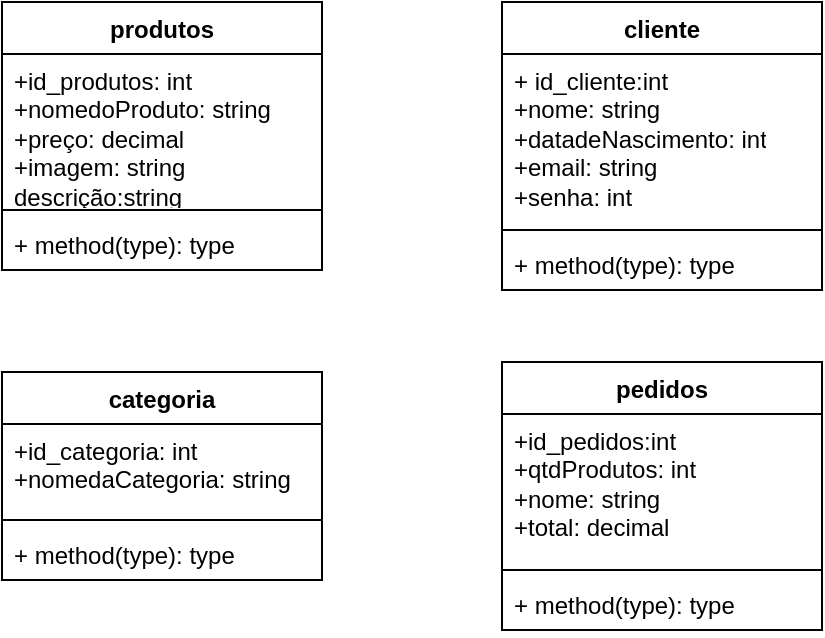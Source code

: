 <mxfile version="21.6.9" type="device">
  <diagram name="Página-1" id="agcHLrstp07twNOUWzsi">
    <mxGraphModel dx="1050" dy="574" grid="1" gridSize="10" guides="1" tooltips="1" connect="1" arrows="1" fold="1" page="1" pageScale="1" pageWidth="827" pageHeight="1169" math="0" shadow="0">
      <root>
        <mxCell id="0" />
        <mxCell id="1" parent="0" />
        <mxCell id="mpIWelpvEX5-FY-9SVdU-1" value="cliente" style="swimlane;fontStyle=1;align=center;verticalAlign=top;childLayout=stackLayout;horizontal=1;startSize=26;horizontalStack=0;resizeParent=1;resizeParentMax=0;resizeLast=0;collapsible=1;marginBottom=0;whiteSpace=wrap;html=1;" vertex="1" parent="1">
          <mxGeometry x="330" y="260" width="160" height="144" as="geometry" />
        </mxCell>
        <mxCell id="mpIWelpvEX5-FY-9SVdU-2" value="+ id_cliente:int&lt;br&gt;+nome: string&lt;br&gt;+datadeNascimento: int&lt;br&gt;+email: string&lt;br&gt;+senha: int&lt;br&gt;" style="text;strokeColor=none;fillColor=none;align=left;verticalAlign=top;spacingLeft=4;spacingRight=4;overflow=hidden;rotatable=0;points=[[0,0.5],[1,0.5]];portConstraint=eastwest;whiteSpace=wrap;html=1;" vertex="1" parent="mpIWelpvEX5-FY-9SVdU-1">
          <mxGeometry y="26" width="160" height="84" as="geometry" />
        </mxCell>
        <mxCell id="mpIWelpvEX5-FY-9SVdU-3" value="" style="line;strokeWidth=1;fillColor=none;align=left;verticalAlign=middle;spacingTop=-1;spacingLeft=3;spacingRight=3;rotatable=0;labelPosition=right;points=[];portConstraint=eastwest;strokeColor=inherit;" vertex="1" parent="mpIWelpvEX5-FY-9SVdU-1">
          <mxGeometry y="110" width="160" height="8" as="geometry" />
        </mxCell>
        <mxCell id="mpIWelpvEX5-FY-9SVdU-4" value="+ method(type): type" style="text;strokeColor=none;fillColor=none;align=left;verticalAlign=top;spacingLeft=4;spacingRight=4;overflow=hidden;rotatable=0;points=[[0,0.5],[1,0.5]];portConstraint=eastwest;whiteSpace=wrap;html=1;" vertex="1" parent="mpIWelpvEX5-FY-9SVdU-1">
          <mxGeometry y="118" width="160" height="26" as="geometry" />
        </mxCell>
        <mxCell id="mpIWelpvEX5-FY-9SVdU-5" value="produtos" style="swimlane;fontStyle=1;align=center;verticalAlign=top;childLayout=stackLayout;horizontal=1;startSize=26;horizontalStack=0;resizeParent=1;resizeParentMax=0;resizeLast=0;collapsible=1;marginBottom=0;whiteSpace=wrap;html=1;" vertex="1" parent="1">
          <mxGeometry x="80" y="260" width="160" height="134" as="geometry" />
        </mxCell>
        <mxCell id="mpIWelpvEX5-FY-9SVdU-6" value="+id_produtos: int&lt;br&gt;+nomedoProduto: string&lt;br&gt;+preço: decimal&lt;br&gt;+imagem: string&lt;br&gt;descrição:string" style="text;strokeColor=none;fillColor=none;align=left;verticalAlign=top;spacingLeft=4;spacingRight=4;overflow=hidden;rotatable=0;points=[[0,0.5],[1,0.5]];portConstraint=eastwest;whiteSpace=wrap;html=1;" vertex="1" parent="mpIWelpvEX5-FY-9SVdU-5">
          <mxGeometry y="26" width="160" height="74" as="geometry" />
        </mxCell>
        <mxCell id="mpIWelpvEX5-FY-9SVdU-7" value="" style="line;strokeWidth=1;fillColor=none;align=left;verticalAlign=middle;spacingTop=-1;spacingLeft=3;spacingRight=3;rotatable=0;labelPosition=right;points=[];portConstraint=eastwest;strokeColor=inherit;" vertex="1" parent="mpIWelpvEX5-FY-9SVdU-5">
          <mxGeometry y="100" width="160" height="8" as="geometry" />
        </mxCell>
        <mxCell id="mpIWelpvEX5-FY-9SVdU-8" value="+ method(type): type" style="text;strokeColor=none;fillColor=none;align=left;verticalAlign=top;spacingLeft=4;spacingRight=4;overflow=hidden;rotatable=0;points=[[0,0.5],[1,0.5]];portConstraint=eastwest;whiteSpace=wrap;html=1;" vertex="1" parent="mpIWelpvEX5-FY-9SVdU-5">
          <mxGeometry y="108" width="160" height="26" as="geometry" />
        </mxCell>
        <mxCell id="mpIWelpvEX5-FY-9SVdU-9" value="pedidos" style="swimlane;fontStyle=1;align=center;verticalAlign=top;childLayout=stackLayout;horizontal=1;startSize=26;horizontalStack=0;resizeParent=1;resizeParentMax=0;resizeLast=0;collapsible=1;marginBottom=0;whiteSpace=wrap;html=1;" vertex="1" parent="1">
          <mxGeometry x="330" y="440" width="160" height="134" as="geometry" />
        </mxCell>
        <mxCell id="mpIWelpvEX5-FY-9SVdU-10" value="+id_pedidos:int&lt;br&gt;+qtdProdutos: int&lt;br&gt;+nome: string&lt;br&gt;+total: decimal" style="text;strokeColor=none;fillColor=none;align=left;verticalAlign=top;spacingLeft=4;spacingRight=4;overflow=hidden;rotatable=0;points=[[0,0.5],[1,0.5]];portConstraint=eastwest;whiteSpace=wrap;html=1;" vertex="1" parent="mpIWelpvEX5-FY-9SVdU-9">
          <mxGeometry y="26" width="160" height="74" as="geometry" />
        </mxCell>
        <mxCell id="mpIWelpvEX5-FY-9SVdU-11" value="" style="line;strokeWidth=1;fillColor=none;align=left;verticalAlign=middle;spacingTop=-1;spacingLeft=3;spacingRight=3;rotatable=0;labelPosition=right;points=[];portConstraint=eastwest;strokeColor=inherit;" vertex="1" parent="mpIWelpvEX5-FY-9SVdU-9">
          <mxGeometry y="100" width="160" height="8" as="geometry" />
        </mxCell>
        <mxCell id="mpIWelpvEX5-FY-9SVdU-12" value="+ method(type): type" style="text;strokeColor=none;fillColor=none;align=left;verticalAlign=top;spacingLeft=4;spacingRight=4;overflow=hidden;rotatable=0;points=[[0,0.5],[1,0.5]];portConstraint=eastwest;whiteSpace=wrap;html=1;" vertex="1" parent="mpIWelpvEX5-FY-9SVdU-9">
          <mxGeometry y="108" width="160" height="26" as="geometry" />
        </mxCell>
        <mxCell id="mpIWelpvEX5-FY-9SVdU-13" value="categoria" style="swimlane;fontStyle=1;align=center;verticalAlign=top;childLayout=stackLayout;horizontal=1;startSize=26;horizontalStack=0;resizeParent=1;resizeParentMax=0;resizeLast=0;collapsible=1;marginBottom=0;whiteSpace=wrap;html=1;" vertex="1" parent="1">
          <mxGeometry x="80" y="445" width="160" height="104" as="geometry" />
        </mxCell>
        <mxCell id="mpIWelpvEX5-FY-9SVdU-14" value="+id_categoria: int&lt;br&gt;+nomedaCategoria: string" style="text;strokeColor=none;fillColor=none;align=left;verticalAlign=top;spacingLeft=4;spacingRight=4;overflow=hidden;rotatable=0;points=[[0,0.5],[1,0.5]];portConstraint=eastwest;whiteSpace=wrap;html=1;" vertex="1" parent="mpIWelpvEX5-FY-9SVdU-13">
          <mxGeometry y="26" width="160" height="44" as="geometry" />
        </mxCell>
        <mxCell id="mpIWelpvEX5-FY-9SVdU-15" value="" style="line;strokeWidth=1;fillColor=none;align=left;verticalAlign=middle;spacingTop=-1;spacingLeft=3;spacingRight=3;rotatable=0;labelPosition=right;points=[];portConstraint=eastwest;strokeColor=inherit;" vertex="1" parent="mpIWelpvEX5-FY-9SVdU-13">
          <mxGeometry y="70" width="160" height="8" as="geometry" />
        </mxCell>
        <mxCell id="mpIWelpvEX5-FY-9SVdU-16" value="+ method(type): type" style="text;strokeColor=none;fillColor=none;align=left;verticalAlign=top;spacingLeft=4;spacingRight=4;overflow=hidden;rotatable=0;points=[[0,0.5],[1,0.5]];portConstraint=eastwest;whiteSpace=wrap;html=1;" vertex="1" parent="mpIWelpvEX5-FY-9SVdU-13">
          <mxGeometry y="78" width="160" height="26" as="geometry" />
        </mxCell>
      </root>
    </mxGraphModel>
  </diagram>
</mxfile>
